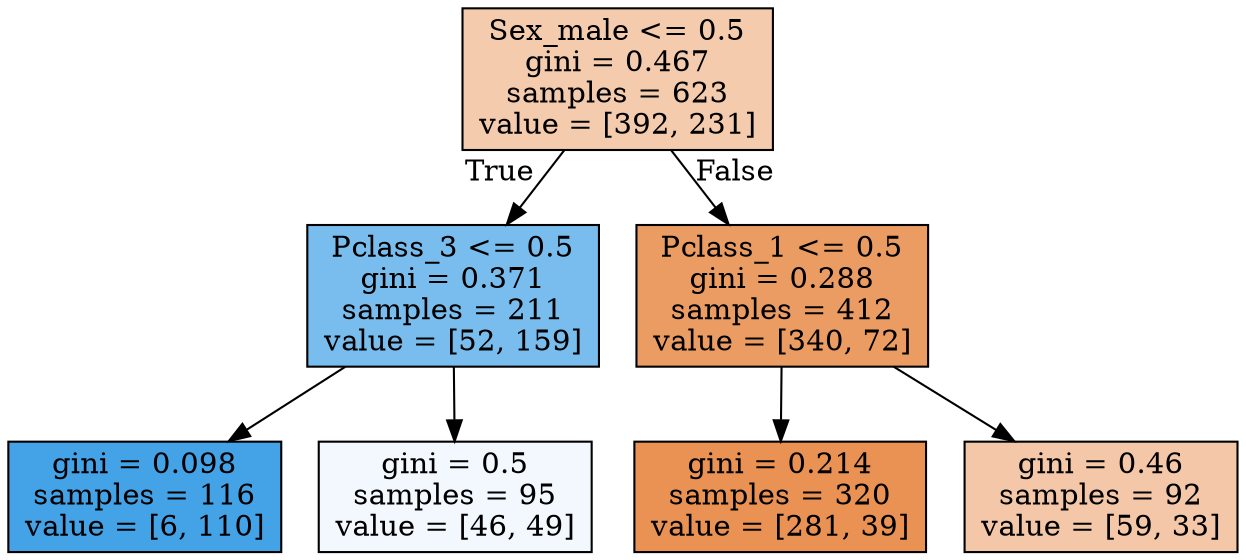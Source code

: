 digraph Tree {
node [shape=box, style="filled", color="black"] ;
0 [label="Sex_male <= 0.5\ngini = 0.467\nsamples = 623\nvalue = [392, 231]", fillcolor="#e5813969"] ;
1 [label="Pclass_3 <= 0.5\ngini = 0.371\nsamples = 211\nvalue = [52, 159]", fillcolor="#399de5ac"] ;
0 -> 1 [labeldistance=2.5, labelangle=45, headlabel="True"] ;
2 [label="gini = 0.098\nsamples = 116\nvalue = [6, 110]", fillcolor="#399de5f1"] ;
1 -> 2 ;
3 [label="gini = 0.5\nsamples = 95\nvalue = [46, 49]", fillcolor="#399de510"] ;
1 -> 3 ;
4 [label="Pclass_1 <= 0.5\ngini = 0.288\nsamples = 412\nvalue = [340, 72]", fillcolor="#e58139c9"] ;
0 -> 4 [labeldistance=2.5, labelangle=-45, headlabel="False"] ;
5 [label="gini = 0.214\nsamples = 320\nvalue = [281, 39]", fillcolor="#e58139dc"] ;
4 -> 5 ;
6 [label="gini = 0.46\nsamples = 92\nvalue = [59, 33]", fillcolor="#e5813970"] ;
4 -> 6 ;
}